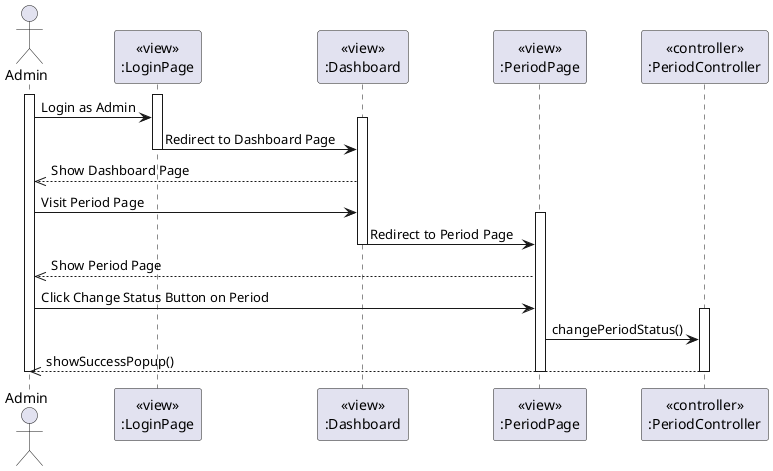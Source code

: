 @startuml ChangePeriodStatus
actor Admin
participant LoginPageView [
  <<view>>
  :LoginPage
]

participant DashboardView [
  <<view>>
  :Dashboard
]

participant PeriodView [
  <<view>>
  :PeriodPage
]

participant PeriodController [
  <<controller>>
  :PeriodController
]

activate Admin
activate LoginPageView
Admin -> LoginPageView: Login as Admin
activate DashboardView
LoginPageView -> DashboardView: Redirect to Dashboard Page
deactivate LoginPageView

DashboardView -->> Admin: Show Dashboard Page

Admin -> DashboardView: Visit Period Page
activate PeriodView
DashboardView -> PeriodView: Redirect to Period Page
deactivate DashboardView

PeriodView -->> Admin: Show Period Page

Admin -> PeriodView: Click Change Status Button on Period

activate PeriodController
PeriodView -> PeriodController: changePeriodStatus()
PeriodController -->> Admin: showSuccessPopup()
deactivate PeriodController

deactivate Admin
deactivate PeriodView
@enduml
